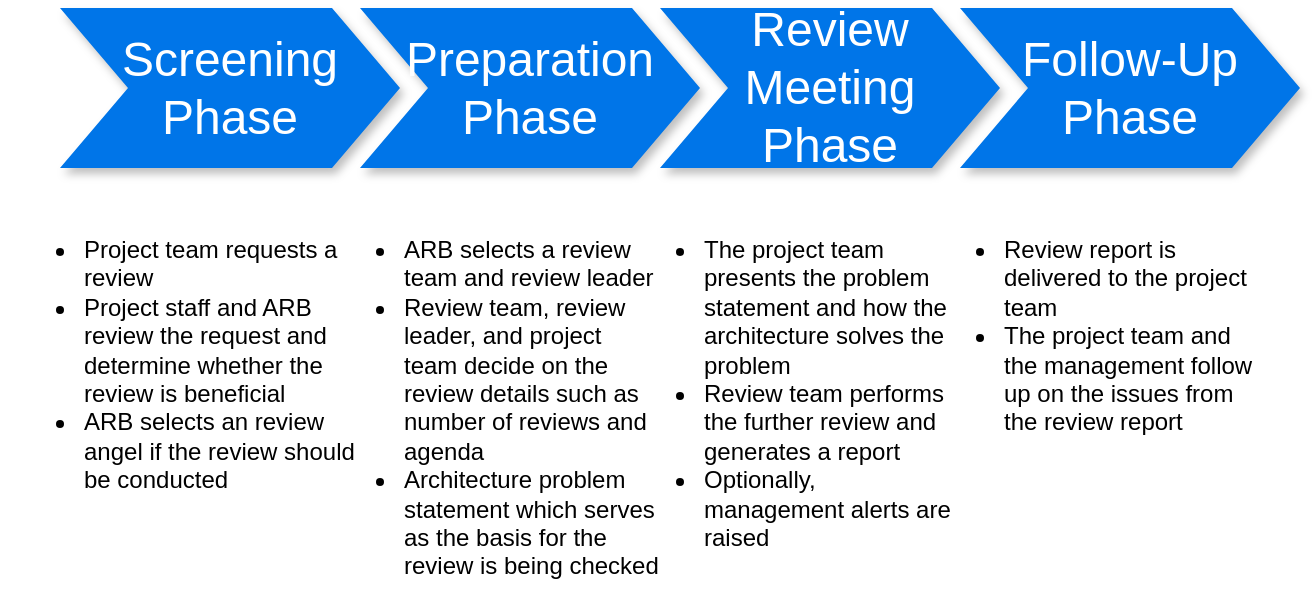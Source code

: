 <mxfile version="14.6.13" type="device"><diagram name="Page-1" id="d9b1e647-80fa-b4a2-5024-87a742678bcc"><mxGraphModel dx="946" dy="606" grid="1" gridSize="10" guides="1" tooltips="1" connect="1" arrows="1" fold="1" page="1" pageScale="1" pageWidth="1100" pageHeight="850" background="none" math="0" shadow="0"><root><mxCell id="0"/><mxCell id="1" parent="0"/><mxCell id="57fe6abec08f04cb-2" value="Screening Phase" style="shape=step;whiteSpace=wrap;html=1;fontSize=24;fillColor=#0075E8;fontColor=#FFFFFF;strokeColor=none;shadow=1;" parent="1" vertex="1"><mxGeometry x="240" y="180" width="170" height="80" as="geometry"/></mxCell><mxCell id="57fe6abec08f04cb-3" value="Preparation&lt;br style=&quot;font-size: 24px;&quot;&gt;Phase" style="shape=step;whiteSpace=wrap;html=1;fontSize=24;fontColor=#FFFFFF;strokeColor=none;fillColor=#0075E8;shadow=1;" parent="1" vertex="1"><mxGeometry x="390" y="180" width="170" height="80" as="geometry"/></mxCell><mxCell id="57fe6abec08f04cb-4" value="Review Meeting&lt;br style=&quot;font-size: 24px;&quot;&gt;Phase" style="shape=step;whiteSpace=wrap;html=1;fontSize=24;fontColor=#FFFFFF;strokeColor=none;fillColor=#0075E8;shadow=1;" parent="1" vertex="1"><mxGeometry x="540" y="180" width="170" height="80" as="geometry"/></mxCell><mxCell id="57fe6abec08f04cb-5" value="Follow-Up Phase" style="shape=step;whiteSpace=wrap;html=1;fontSize=24;fontColor=#FFFFFF;strokeColor=none;fillColor=#0075E8;shadow=1;" parent="1" vertex="1"><mxGeometry x="690" y="180" width="170" height="80" as="geometry"/></mxCell><mxCell id="57fe6abec08f04cb-9" value="&lt;ul&gt;&lt;li&gt;&lt;span&gt;Project team requests a review&lt;/span&gt;&lt;/li&gt;&lt;li&gt;&lt;span&gt;Project staff and ARB review the request and determine whether the review is beneficial&lt;/span&gt;&lt;/li&gt;&lt;li&gt;&lt;span&gt;ARB selects an review angel if the review should be conducted&lt;/span&gt;&lt;/li&gt;&lt;/ul&gt;" style="text;spacingTop=-5;fillColor=#ffffff;whiteSpace=wrap;html=1;align=left;fontSize=12;fontFamily=Helvetica;fillColor=none;strokeColor=none;" parent="1" vertex="1"><mxGeometry x="210" y="280" width="180" height="200" as="geometry"/></mxCell><mxCell id="57fe6abec08f04cb-10" value="&lt;ul&gt;&lt;li&gt;ARB selects a review team and review leader&lt;/li&gt;&lt;li&gt;Review team, review leader, and project team decide on the review details such as number of reviews and agenda&lt;/li&gt;&lt;li&gt;Architecture problem statement which serves as the basis for the review is being checked&lt;/li&gt;&lt;/ul&gt;" style="text;spacingTop=-5;fillColor=#ffffff;whiteSpace=wrap;html=1;align=left;fontSize=12;fontFamily=Helvetica;fillColor=none;strokeColor=none;" parent="1" vertex="1"><mxGeometry x="370" y="280" width="170" height="200" as="geometry"/></mxCell><mxCell id="57fe6abec08f04cb-11" value="&lt;ul&gt;&lt;li&gt;The project team presents the problem statement and how the architecture solves the problem&lt;/li&gt;&lt;li&gt;Review team performs the further review and generates a report&lt;/li&gt;&lt;li&gt;Optionally, management alerts are raised&lt;/li&gt;&lt;/ul&gt;" style="text;spacingTop=-5;fillColor=#ffffff;whiteSpace=wrap;html=1;align=left;fontSize=12;fontFamily=Helvetica;fillColor=none;strokeColor=none;" parent="1" vertex="1"><mxGeometry x="520" y="280" width="170" height="200" as="geometry"/></mxCell><mxCell id="57fe6abec08f04cb-12" value="&lt;ul&gt;&lt;li&gt;Review report is delivered to the project team&lt;/li&gt;&lt;li&gt;The project team and the management follow up on the issues from the review report&lt;/li&gt;&lt;/ul&gt;" style="text;spacingTop=-5;fillColor=#ffffff;whiteSpace=wrap;html=1;align=left;fontSize=12;fontFamily=Helvetica;fillColor=none;strokeColor=none;" parent="1" vertex="1"><mxGeometry x="670" y="280" width="170" height="200" as="geometry"/></mxCell></root></mxGraphModel></diagram></mxfile>